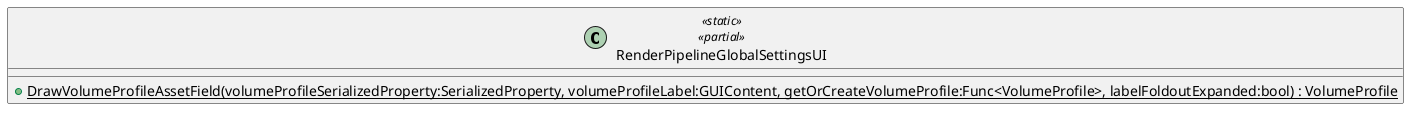 @startuml
class RenderPipelineGlobalSettingsUI <<static>> <<partial>> {
    + {static} DrawVolumeProfileAssetField(volumeProfileSerializedProperty:SerializedProperty, volumeProfileLabel:GUIContent, getOrCreateVolumeProfile:Func<VolumeProfile>, labelFoldoutExpanded:bool) : VolumeProfile
}
@enduml
